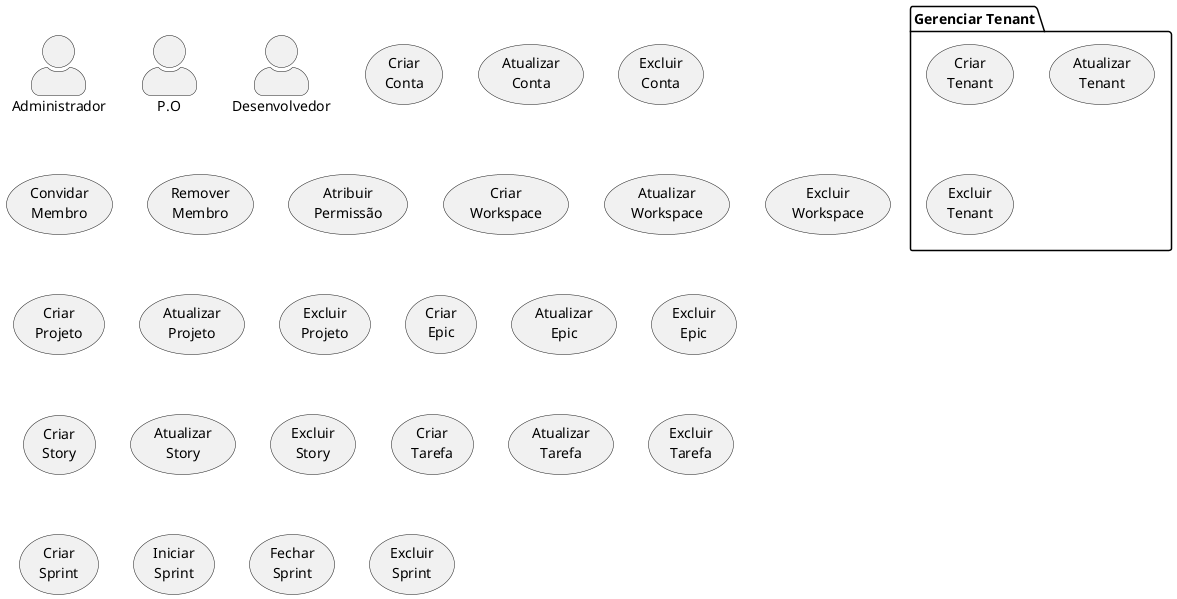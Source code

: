 @startuml ""
' http://www.plantuml.com/plantuml/uml/SoWkIImgAStDuUBISCiiAYvHA2rEJKuiJjNaqd3Coo_9I2s2YoWa5YjeX3eRQN91HHH2dOtXR0sVnEAIc3nanQ7E9bnS3gbvAI3p0G00
skinparam TextAlign center
skinparam actorStyle awesome

'=== Atores ===
actor Administrador as adm
actor P.O as po
actor Desenvolvedor as dev

'=== Casos de Uso ===
'Tenant
package "Gerenciar Tenant" {
  usecase "Criar\nTenant" as createTenant
  usecase "Atualizar\nTenant" as updateTenant
  usecase "Excluir\nTenant" as deleteTenant
}

usecase "Criar\nConta" as createAccount
usecase "Atualizar\nConta" as updateAccount
usecase "Excluir\nConta" as deleteAccount

usecase "Convidar\nMembro" as inviteMember
usecase "Remover\nMembro" as removeMember
usecase "Atribuir\nPermissão" as setPermission

usecase "Criar\nWorkspace" as createWorkspace
usecase "Atualizar\nWorkspace" as updateWorkspace
usecase "Excluir\nWorkspace" as deleteWorkspace

usecase "Criar\nProjeto" as createProject
usecase "Atualizar\nProjeto" as updateProject
usecase "Excluir\nProjeto" as deleteProject

usecase "Criar\nEpic" as createEpic
usecase "Atualizar\nEpic" as updateEpic
usecase "Excluir\nEpic" as deleteEpic

usecase "Criar\nStory" as createStory
usecase "Atualizar\nStory" as updateStory
usecase "Excluir\nStory" as deleteStory

usecase "Criar\nTarefa" as createTask
usecase "Atualizar\nTarefa" as updateTask
usecase "Excluir\nTarefa" as deleteTask

usecase "Criar\nSprint" as createSprint
usecase "Iniciar\nSprint" as openSprint
usecase "Fechar\nSprint" as closeSprint
usecase "Excluir\nSprint" as deleteSprint

'Quando concluir todas tarefas de um recurso, deve automaticamente concluir o Recurso, e quando concluir todos os recursos de Epic, deve concluir o Epi
'Criar um grafico de gantt baseado nas tarefas

@enduml
